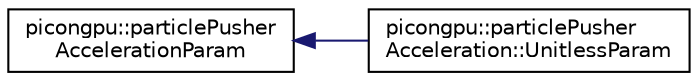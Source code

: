 digraph "Graphical Class Hierarchy"
{
 // LATEX_PDF_SIZE
  edge [fontname="Helvetica",fontsize="10",labelfontname="Helvetica",labelfontsize="10"];
  node [fontname="Helvetica",fontsize="10",shape=record];
  rankdir="LR";
  Node0 [label="picongpu::particlePusher\lAccelerationParam",height=0.2,width=0.4,color="black", fillcolor="white", style="filled",URL="$structpicongpu_1_1particle_pusher_acceleration_param.html",tooltip=" "];
  Node0 -> Node1 [dir="back",color="midnightblue",fontsize="10",style="solid",fontname="Helvetica"];
  Node1 [label="picongpu::particlePusher\lAcceleration::UnitlessParam",height=0.2,width=0.4,color="black", fillcolor="white", style="filled",URL="$structpicongpu_1_1particle_pusher_acceleration_1_1_unitless_param.html",tooltip=" "];
}
